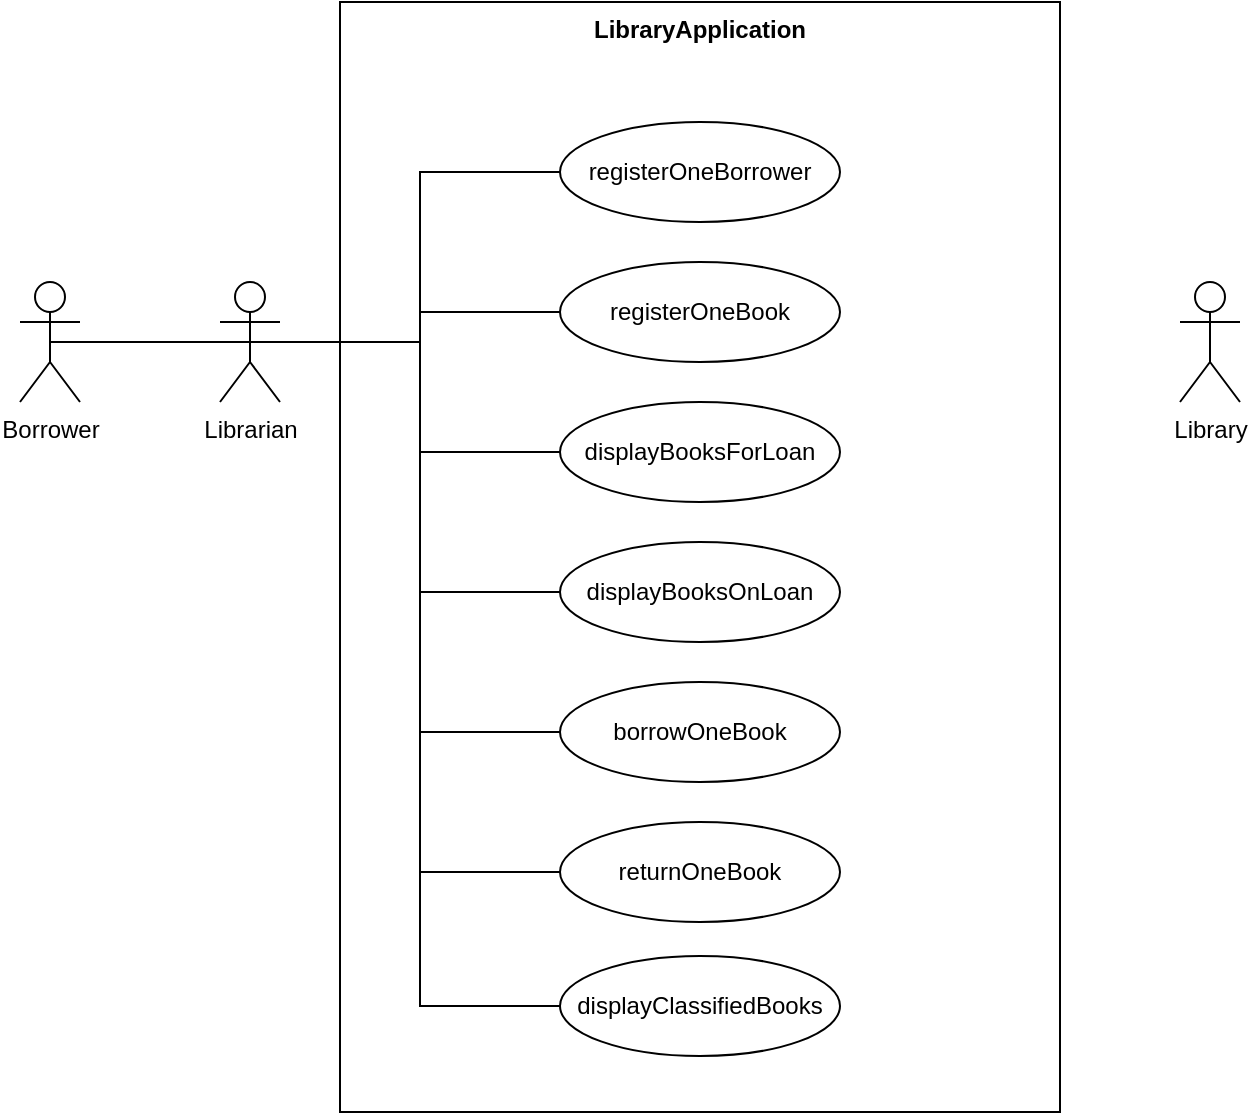<mxfile version="22.1.7" type="google">
  <diagram name="페이지-1" id="SVNRW1b8013DdTfy2S1Y">
    <mxGraphModel grid="1" page="1" gridSize="10" guides="1" tooltips="1" connect="1" arrows="1" fold="1" pageScale="1" pageWidth="827" pageHeight="1169" math="0" shadow="0">
      <root>
        <mxCell id="0" />
        <mxCell id="1" parent="0" />
        <mxCell id="cLGshdAZ9fXVJfm9K2jt-5" value="LibraryApplication" style="shape=rect;html=1;verticalAlign=top;fontStyle=1;whiteSpace=wrap;align=center;" vertex="1" parent="1">
          <mxGeometry x="260" y="-2280" width="360" height="555" as="geometry" />
        </mxCell>
        <mxCell id="cLGshdAZ9fXVJfm9K2jt-6" value="registerOneBorrower" style="ellipse;whiteSpace=wrap;html=1;" vertex="1" parent="1">
          <mxGeometry x="370" y="-2220" width="140" height="50" as="geometry" />
        </mxCell>
        <mxCell id="cLGshdAZ9fXVJfm9K2jt-7" value="Borrower" style="shape=umlActor;html=1;verticalLabelPosition=bottom;verticalAlign=top;align=center;" vertex="1" parent="1">
          <mxGeometry x="100" y="-2140" width="30" height="60" as="geometry" />
        </mxCell>
        <mxCell id="cLGshdAZ9fXVJfm9K2jt-18" style="edgeStyle=orthogonalEdgeStyle;rounded=0;orthogonalLoop=1;jettySize=auto;html=1;exitX=0.5;exitY=0.5;exitDx=0;exitDy=0;exitPerimeter=0;entryX=0;entryY=0.5;entryDx=0;entryDy=0;endArrow=none;endFill=0;" edge="1" parent="1" source="cLGshdAZ9fXVJfm9K2jt-8" target="cLGshdAZ9fXVJfm9K2jt-11">
          <mxGeometry relative="1" as="geometry" />
        </mxCell>
        <mxCell id="cLGshdAZ9fXVJfm9K2jt-20" style="edgeStyle=orthogonalEdgeStyle;rounded=0;orthogonalLoop=1;jettySize=auto;html=1;exitX=0.5;exitY=0.5;exitDx=0;exitDy=0;exitPerimeter=0;entryX=0;entryY=0.5;entryDx=0;entryDy=0;endArrow=none;endFill=0;" edge="1" parent="1" source="cLGshdAZ9fXVJfm9K2jt-8" target="Er7na_AhN1IfYkLRlnJ5-3">
          <mxGeometry relative="1" as="geometry" />
        </mxCell>
        <mxCell id="cLGshdAZ9fXVJfm9K2jt-21" style="edgeStyle=orthogonalEdgeStyle;rounded=0;orthogonalLoop=1;jettySize=auto;html=1;exitX=0.5;exitY=0.5;exitDx=0;exitDy=0;exitPerimeter=0;entryX=0;entryY=0.5;entryDx=0;entryDy=0;endArrow=none;endFill=0;" edge="1" parent="1" source="cLGshdAZ9fXVJfm9K2jt-8" target="cLGshdAZ9fXVJfm9K2jt-6">
          <mxGeometry relative="1" as="geometry" />
        </mxCell>
        <mxCell id="cLGshdAZ9fXVJfm9K2jt-22" style="edgeStyle=orthogonalEdgeStyle;rounded=0;orthogonalLoop=1;jettySize=auto;html=1;exitX=0.5;exitY=0.5;exitDx=0;exitDy=0;exitPerimeter=0;endArrow=none;endFill=0;" edge="1" parent="1" source="cLGshdAZ9fXVJfm9K2jt-8" target="cLGshdAZ9fXVJfm9K2jt-10">
          <mxGeometry relative="1" as="geometry" />
        </mxCell>
        <mxCell id="cLGshdAZ9fXVJfm9K2jt-23" style="edgeStyle=orthogonalEdgeStyle;rounded=0;orthogonalLoop=1;jettySize=auto;html=1;exitX=0.5;exitY=0.5;exitDx=0;exitDy=0;exitPerimeter=0;entryX=0;entryY=0.5;entryDx=0;entryDy=0;endArrow=none;endFill=0;" edge="1" parent="1" source="cLGshdAZ9fXVJfm9K2jt-8" target="cLGshdAZ9fXVJfm9K2jt-12">
          <mxGeometry relative="1" as="geometry" />
        </mxCell>
        <mxCell id="cLGshdAZ9fXVJfm9K2jt-24" style="edgeStyle=orthogonalEdgeStyle;rounded=0;orthogonalLoop=1;jettySize=auto;html=1;exitX=0.5;exitY=0.5;exitDx=0;exitDy=0;exitPerimeter=0;entryX=0;entryY=0.5;entryDx=0;entryDy=0;endArrow=none;endFill=0;" edge="1" parent="1" source="cLGshdAZ9fXVJfm9K2jt-8" target="Er7na_AhN1IfYkLRlnJ5-4">
          <mxGeometry relative="1" as="geometry" />
        </mxCell>
        <mxCell id="cLGshdAZ9fXVJfm9K2jt-8" value="Librarian" style="shape=umlActor;html=1;verticalLabelPosition=bottom;verticalAlign=top;align=center;" vertex="1" parent="1">
          <mxGeometry x="200" y="-2140" width="30" height="60" as="geometry" />
        </mxCell>
        <mxCell id="cLGshdAZ9fXVJfm9K2jt-9" value="Library" style="shape=umlActor;html=1;verticalLabelPosition=bottom;verticalAlign=top;align=center;" vertex="1" parent="1">
          <mxGeometry x="680" y="-2140" width="30" height="60" as="geometry" />
        </mxCell>
        <mxCell id="cLGshdAZ9fXVJfm9K2jt-10" value="registerOneBook" style="ellipse;whiteSpace=wrap;html=1;" vertex="1" parent="1">
          <mxGeometry x="370" y="-2150" width="140" height="50" as="geometry" />
        </mxCell>
        <mxCell id="cLGshdAZ9fXVJfm9K2jt-11" value="displayBooksForLoan" style="ellipse;whiteSpace=wrap;html=1;" vertex="1" parent="1">
          <mxGeometry x="370" y="-2080" width="140" height="50" as="geometry" />
        </mxCell>
        <mxCell id="cLGshdAZ9fXVJfm9K2jt-12" value="displayBooksOnLoan" style="ellipse;whiteSpace=wrap;html=1;" vertex="1" parent="1">
          <mxGeometry x="370" y="-2010" width="140" height="50" as="geometry" />
        </mxCell>
        <mxCell id="Er7na_AhN1IfYkLRlnJ5-3" value="borrowOneBook" style="ellipse;whiteSpace=wrap;html=1;" vertex="1" parent="1">
          <mxGeometry x="370" y="-1940" width="140" height="50" as="geometry" />
        </mxCell>
        <mxCell id="Er7na_AhN1IfYkLRlnJ5-4" value="returnOneBook" style="ellipse;whiteSpace=wrap;html=1;" vertex="1" parent="1">
          <mxGeometry x="370" y="-1870" width="140" height="50" as="geometry" />
        </mxCell>
        <mxCell id="cLGshdAZ9fXVJfm9K2jt-15" style="edgeStyle=orthogonalEdgeStyle;rounded=0;orthogonalLoop=1;jettySize=auto;html=1;exitX=0.5;exitY=0.5;exitDx=0;exitDy=0;exitPerimeter=0;entryX=0.5;entryY=0.5;entryDx=0;entryDy=0;entryPerimeter=0;endArrow=none;endFill=0;" edge="1" parent="1" source="cLGshdAZ9fXVJfm9K2jt-7" target="cLGshdAZ9fXVJfm9K2jt-8">
          <mxGeometry relative="1" as="geometry" />
        </mxCell>
        <mxCell id="GRo_BgER0Ty7eOXERgCq-2" value="displayClassifiedBooks" style="ellipse;whiteSpace=wrap;html=1;" vertex="1" parent="1">
          <mxGeometry x="370" y="-1803" width="140" height="50" as="geometry" />
        </mxCell>
        <mxCell id="ecfim9XamEWYk6uVd8VP-1" style="edgeStyle=orthogonalEdgeStyle;rounded=0;orthogonalLoop=1;jettySize=auto;html=1;entryX=0;entryY=0.5;entryDx=0;entryDy=0;endArrow=none;endFill=0;" edge="1" parent="1" target="GRo_BgER0Ty7eOXERgCq-2">
          <mxGeometry relative="1" as="geometry">
            <mxPoint x="300" y="-2110" as="sourcePoint" />
            <mxPoint x="275" y="-1705" as="targetPoint" />
            <Array as="points">
              <mxPoint x="300" y="-1778" />
            </Array>
          </mxGeometry>
        </mxCell>
      </root>
    </mxGraphModel>
  </diagram>
</mxfile>
